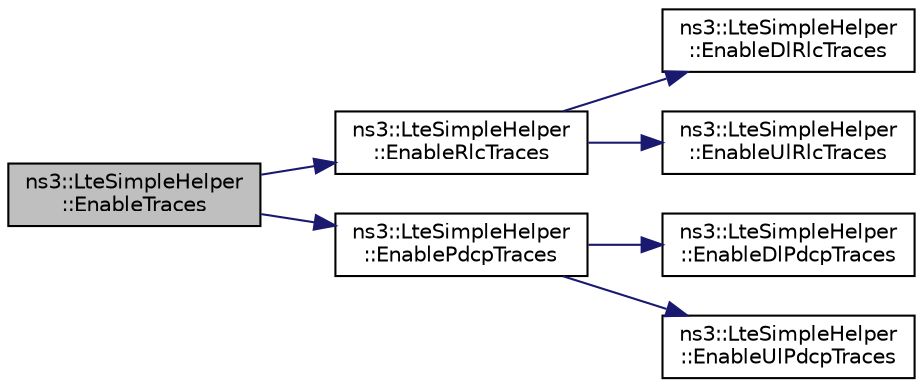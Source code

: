 digraph "ns3::LteSimpleHelper::EnableTraces"
{
  edge [fontname="Helvetica",fontsize="10",labelfontname="Helvetica",labelfontsize="10"];
  node [fontname="Helvetica",fontsize="10",shape=record];
  rankdir="LR";
  Node1 [label="ns3::LteSimpleHelper\l::EnableTraces",height=0.2,width=0.4,color="black", fillcolor="grey75", style="filled", fontcolor="black"];
  Node1 -> Node2 [color="midnightblue",fontsize="10",style="solid"];
  Node2 [label="ns3::LteSimpleHelper\l::EnableRlcTraces",height=0.2,width=0.4,color="black", fillcolor="white", style="filled",URL="$de/d73/classns3_1_1LteSimpleHelper.html#abff67d6b74b1d2e9c6ca6a23a8a569d5"];
  Node2 -> Node3 [color="midnightblue",fontsize="10",style="solid"];
  Node3 [label="ns3::LteSimpleHelper\l::EnableDlRlcTraces",height=0.2,width=0.4,color="black", fillcolor="white", style="filled",URL="$de/d73/classns3_1_1LteSimpleHelper.html#a7a654f596c2bee22b65bfff9fe13fc45"];
  Node2 -> Node4 [color="midnightblue",fontsize="10",style="solid"];
  Node4 [label="ns3::LteSimpleHelper\l::EnableUlRlcTraces",height=0.2,width=0.4,color="black", fillcolor="white", style="filled",URL="$de/d73/classns3_1_1LteSimpleHelper.html#ab751a263d58747bbca0feea01bba19cb"];
  Node1 -> Node5 [color="midnightblue",fontsize="10",style="solid"];
  Node5 [label="ns3::LteSimpleHelper\l::EnablePdcpTraces",height=0.2,width=0.4,color="black", fillcolor="white", style="filled",URL="$de/d73/classns3_1_1LteSimpleHelper.html#af104a1aed2953aa4f8fce9725aaf8ee8"];
  Node5 -> Node6 [color="midnightblue",fontsize="10",style="solid"];
  Node6 [label="ns3::LteSimpleHelper\l::EnableDlPdcpTraces",height=0.2,width=0.4,color="black", fillcolor="white", style="filled",URL="$de/d73/classns3_1_1LteSimpleHelper.html#a24f7f70458bca4a2a754f94473ebe59f"];
  Node5 -> Node7 [color="midnightblue",fontsize="10",style="solid"];
  Node7 [label="ns3::LteSimpleHelper\l::EnableUlPdcpTraces",height=0.2,width=0.4,color="black", fillcolor="white", style="filled",URL="$de/d73/classns3_1_1LteSimpleHelper.html#afff7cc8dfd05d9c65a4625f9c246c8b7"];
}
